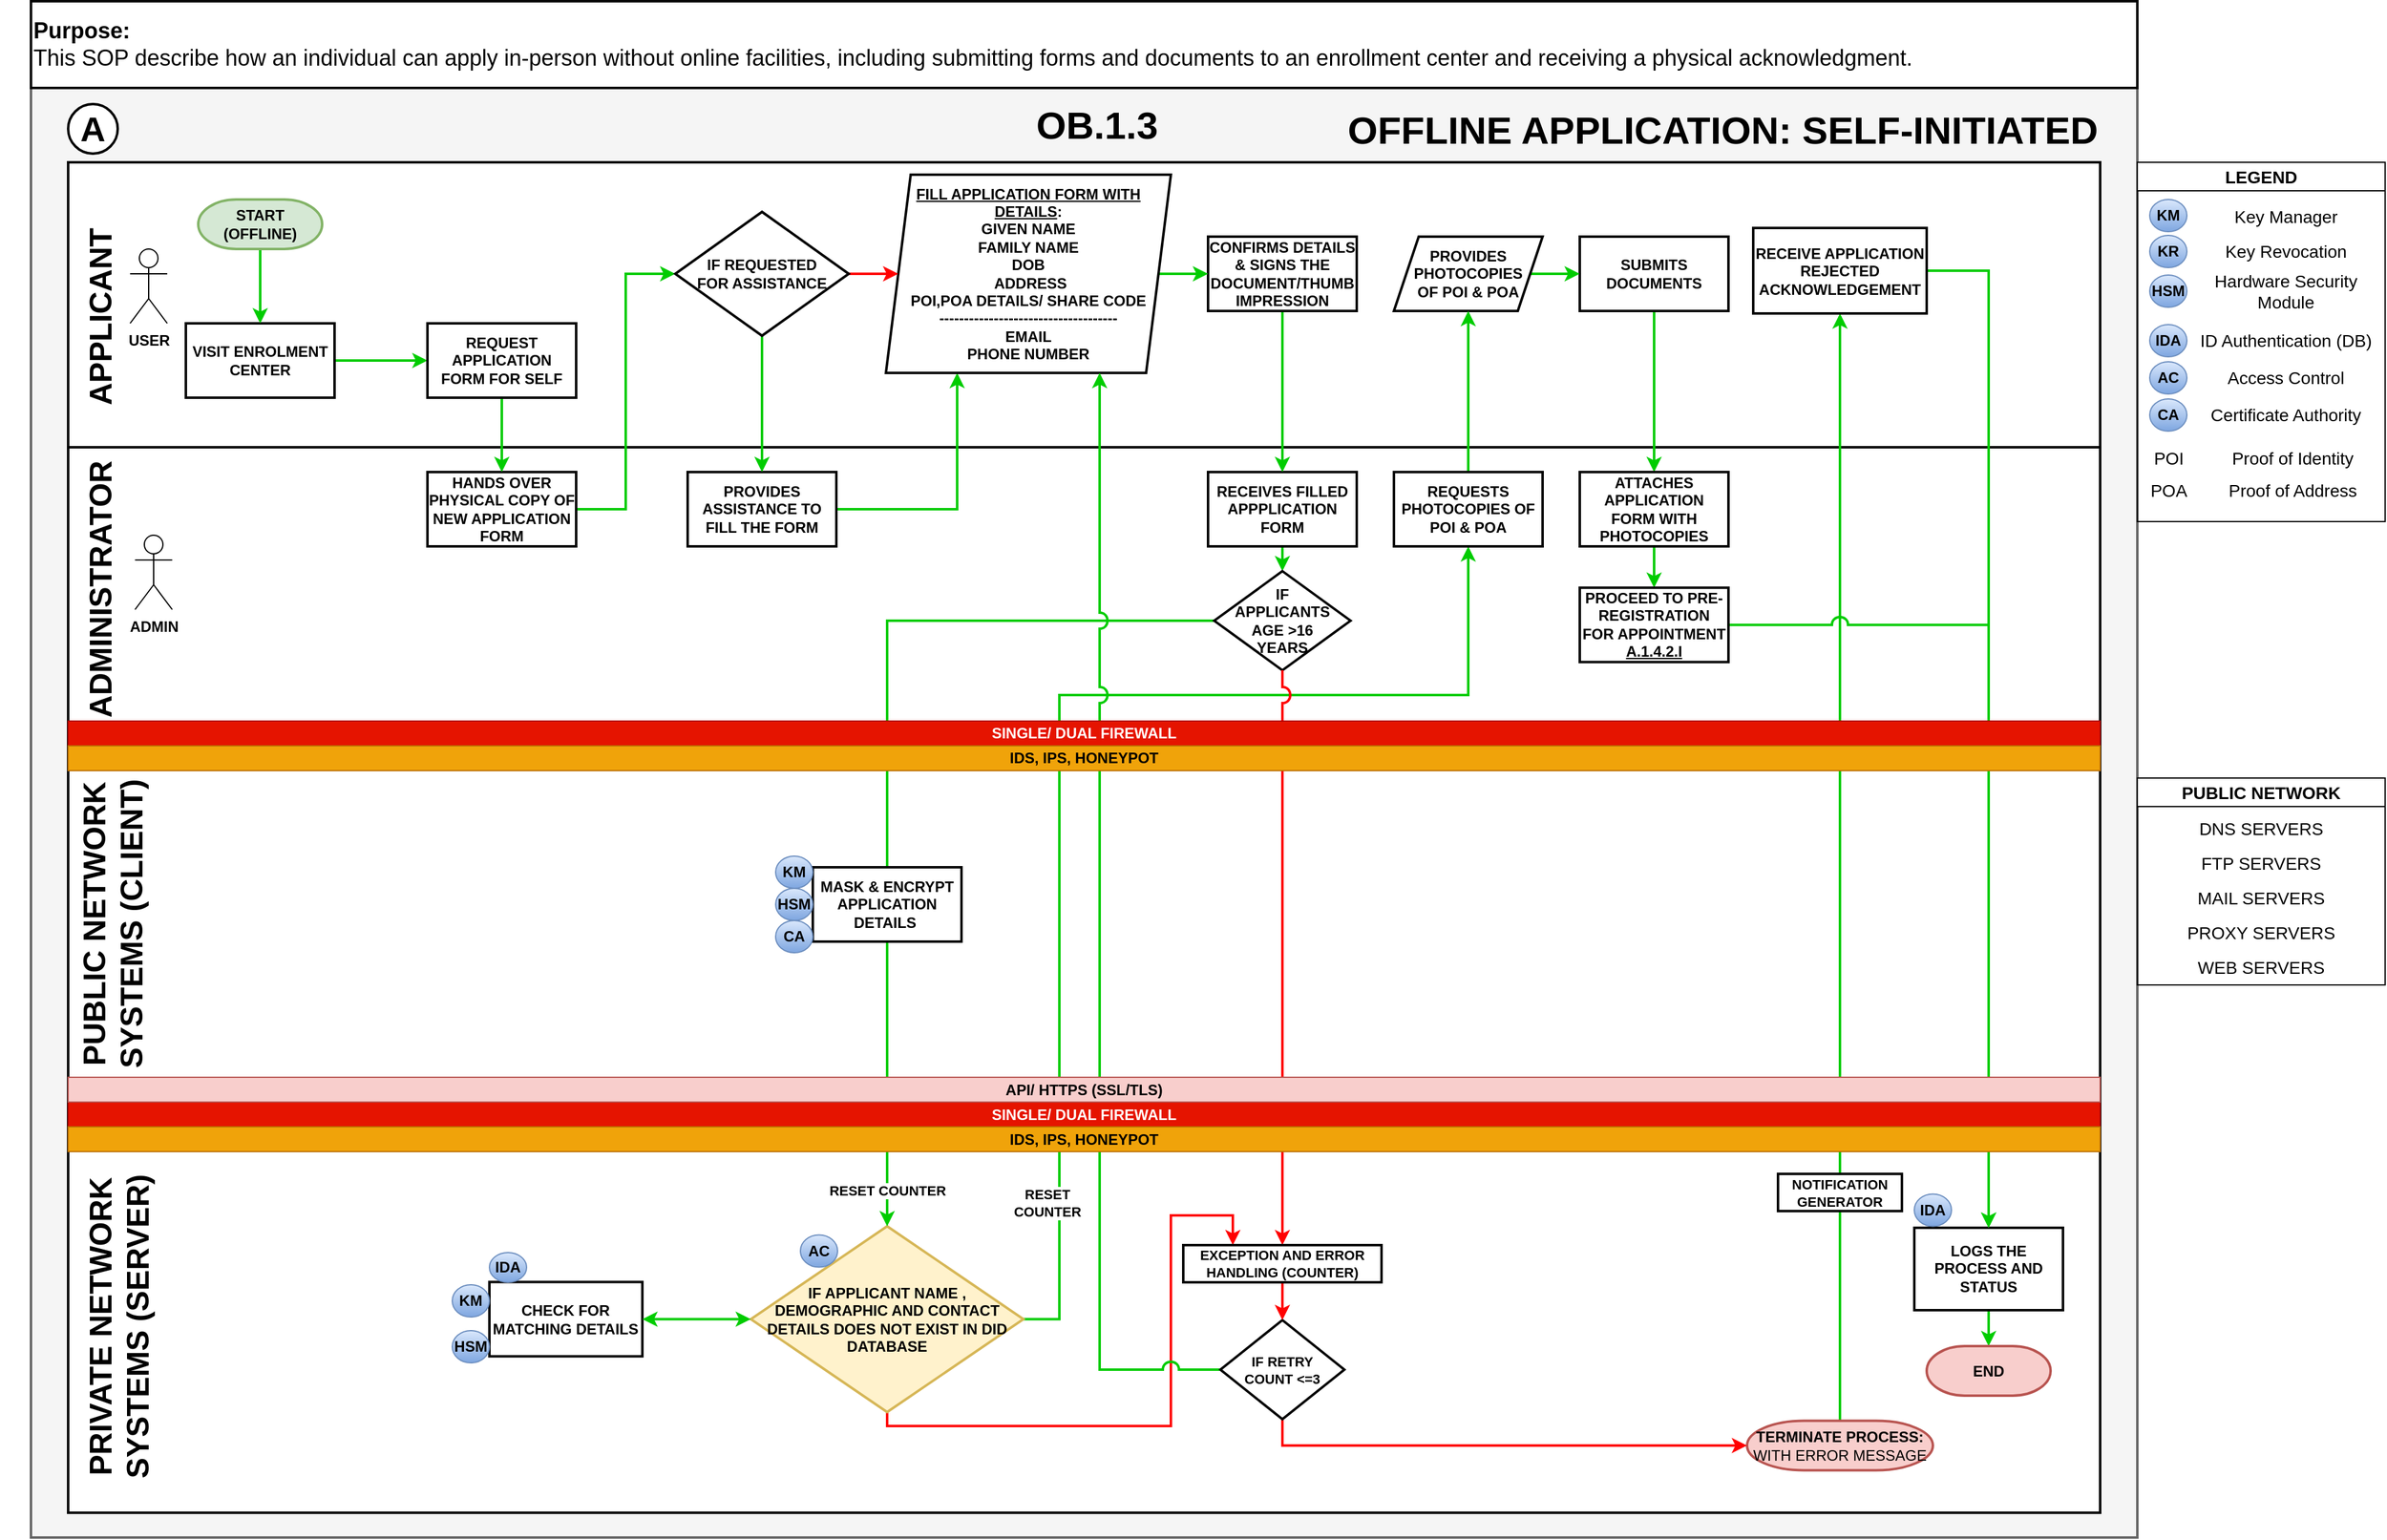 <mxfile version="23.1.5" type="device">
  <diagram id="XK40uSU3eV-T1nvyqa-Y" name="Page-1">
    <mxGraphModel dx="4527" dy="1535" grid="1" gridSize="10" guides="1" tooltips="1" connect="1" arrows="1" fold="1" page="1" pageScale="1" pageWidth="1920" pageHeight="1200" math="0" shadow="0">
      <root>
        <mxCell id="0" />
        <mxCell id="1" parent="0" />
        <mxCell id="oIjxb-Ptov-16EAjQppU-37" value="" style="rounded=0;whiteSpace=wrap;html=1;fontSize=25;fillColor=#f5f5f5;fontColor=#333333;strokeColor=#666666;direction=east;strokeWidth=2;fontStyle=1" parent="1" vertex="1">
          <mxGeometry x="-100" y="170" width="1700" height="1170" as="geometry" />
        </mxCell>
        <mxCell id="0woi2H0YrU-KKZtezIb1-143" value="" style="rounded=0;whiteSpace=wrap;html=1;fontSize=24;strokeWidth=2;fontStyle=1" parent="1" vertex="1">
          <mxGeometry x="-70" y="980" width="1640" height="340" as="geometry" />
        </mxCell>
        <mxCell id="oIjxb-Ptov-16EAjQppU-36" value="" style="rounded=0;whiteSpace=wrap;html=1;fontSize=24;strokeWidth=2;fontStyle=1" parent="1" vertex="1">
          <mxGeometry x="-70" y="690" width="1640" height="310" as="geometry" />
        </mxCell>
        <mxCell id="oIjxb-Ptov-16EAjQppU-35" value="" style="rounded=0;whiteSpace=wrap;html=1;fontSize=24;strokeWidth=2;fontStyle=1" parent="1" vertex="1">
          <mxGeometry x="-70" y="230" width="1640" height="230" as="geometry" />
        </mxCell>
        <mxCell id="oIjxb-Ptov-16EAjQppU-34" value="" style="rounded=0;whiteSpace=wrap;html=1;fontSize=24;strokeWidth=2;fontStyle=1" parent="1" vertex="1">
          <mxGeometry x="-70" y="460" width="1640" height="230" as="geometry" />
        </mxCell>
        <mxCell id="oIjxb-Ptov-16EAjQppU-1" value="OB.1.3" style="text;html=1;align=center;verticalAlign=middle;resizable=0;points=[];autosize=1;strokeColor=none;fillColor=none;fontSize=31;strokeWidth=2;fontStyle=1" parent="1" vertex="1">
          <mxGeometry x="700" y="175" width="120" height="50" as="geometry" />
        </mxCell>
        <mxCell id="oIjxb-Ptov-16EAjQppU-16" style="edgeStyle=orthogonalEdgeStyle;rounded=0;orthogonalLoop=1;jettySize=auto;html=1;exitX=1;exitY=0.5;exitDx=0;exitDy=0;entryX=0;entryY=0.5;entryDx=0;entryDy=0;strokeColor=#00CC00;strokeWidth=2;fontStyle=1" parent="1" source="oIjxb-Ptov-16EAjQppU-2" target="oIjxb-Ptov-16EAjQppU-11" edge="1">
          <mxGeometry relative="1" as="geometry" />
        </mxCell>
        <mxCell id="oIjxb-Ptov-16EAjQppU-2" value="VISIT ENROLMENT CENTER" style="rounded=0;whiteSpace=wrap;html=1;strokeWidth=2;fontStyle=1" parent="1" vertex="1">
          <mxGeometry x="25" y="360" width="120" height="60" as="geometry" />
        </mxCell>
        <mxCell id="a8IkbJkGLC6ZHWNJgiZb-4" style="edgeStyle=orthogonalEdgeStyle;rounded=0;orthogonalLoop=1;jettySize=auto;html=1;exitX=0.5;exitY=1;exitDx=0;exitDy=0;entryX=0.5;entryY=0;entryDx=0;entryDy=0;strokeColor=#00CC00;strokeWidth=2;fontStyle=1;" parent="1" source="oIjxb-Ptov-16EAjQppU-3" target="sEe5VLXk1NfDswZnpqj5-1" edge="1">
          <mxGeometry relative="1" as="geometry">
            <mxPoint x="910" y="740" as="targetPoint" />
          </mxGeometry>
        </mxCell>
        <mxCell id="oIjxb-Ptov-16EAjQppU-3" value="RECEIVES FILLED APPPLICATION FORM" style="rounded=0;whiteSpace=wrap;html=1;strokeWidth=2;fontStyle=1" parent="1" vertex="1">
          <mxGeometry x="850" y="480" width="120" height="60" as="geometry" />
        </mxCell>
        <mxCell id="oIjxb-Ptov-16EAjQppU-21" style="edgeStyle=orthogonalEdgeStyle;rounded=0;orthogonalLoop=1;jettySize=auto;html=1;exitX=1;exitY=0.5;exitDx=0;exitDy=0;entryX=0.25;entryY=1;entryDx=0;entryDy=0;strokeColor=#00CC00;strokeWidth=2;fontStyle=1" parent="1" source="oIjxb-Ptov-16EAjQppU-4" target="oIjxb-Ptov-16EAjQppU-9" edge="1">
          <mxGeometry relative="1" as="geometry">
            <Array as="points">
              <mxPoint x="648" y="510" />
            </Array>
          </mxGeometry>
        </mxCell>
        <mxCell id="oIjxb-Ptov-16EAjQppU-4" value="PROVIDES ASSISTANCE TO FILL THE FORM" style="rounded=0;whiteSpace=wrap;html=1;strokeWidth=2;fontStyle=1" parent="1" vertex="1">
          <mxGeometry x="430" y="480" width="120" height="60" as="geometry" />
        </mxCell>
        <mxCell id="oIjxb-Ptov-16EAjQppU-18" style="edgeStyle=orthogonalEdgeStyle;rounded=0;orthogonalLoop=1;jettySize=auto;html=1;exitX=1;exitY=0.5;exitDx=0;exitDy=0;entryX=0;entryY=0.5;entryDx=0;entryDy=0;strokeColor=#00CC00;strokeWidth=2;fontStyle=1" parent="1" source="oIjxb-Ptov-16EAjQppU-5" target="oIjxb-Ptov-16EAjQppU-10" edge="1">
          <mxGeometry relative="1" as="geometry" />
        </mxCell>
        <mxCell id="oIjxb-Ptov-16EAjQppU-5" value="HANDS OVER PHYSICAL COPY OF NEW APPLICATION FORM" style="rounded=0;whiteSpace=wrap;html=1;strokeWidth=2;fontStyle=1" parent="1" vertex="1">
          <mxGeometry x="220" y="480" width="120" height="60" as="geometry" />
        </mxCell>
        <mxCell id="oIjxb-Ptov-16EAjQppU-26" style="edgeStyle=orthogonalEdgeStyle;rounded=0;orthogonalLoop=1;jettySize=auto;html=1;exitX=0.5;exitY=1;exitDx=0;exitDy=0;entryX=0.5;entryY=0;entryDx=0;entryDy=0;strokeColor=#00CC00;strokeWidth=2;fontStyle=1" parent="1" source="oIjxb-Ptov-16EAjQppU-6" target="oIjxb-Ptov-16EAjQppU-14" edge="1">
          <mxGeometry relative="1" as="geometry" />
        </mxCell>
        <mxCell id="oIjxb-Ptov-16EAjQppU-6" value="SUBMITS DOCUMENTS" style="rounded=0;whiteSpace=wrap;html=1;strokeWidth=2;fontStyle=1" parent="1" vertex="1">
          <mxGeometry x="1150" y="290" width="120" height="60" as="geometry" />
        </mxCell>
        <mxCell id="oIjxb-Ptov-16EAjQppU-25" style="edgeStyle=orthogonalEdgeStyle;rounded=0;orthogonalLoop=1;jettySize=auto;html=1;exitX=1;exitY=0.5;exitDx=0;exitDy=0;strokeColor=#00CC00;strokeWidth=2;fontStyle=1" parent="1" source="oIjxb-Ptov-16EAjQppU-7" target="oIjxb-Ptov-16EAjQppU-6" edge="1">
          <mxGeometry relative="1" as="geometry" />
        </mxCell>
        <mxCell id="oIjxb-Ptov-16EAjQppU-7" value="PROVIDES PHOTOCOPIES &lt;br&gt;OF POI &amp;amp; POA" style="rounded=0;whiteSpace=wrap;html=1;strokeWidth=2;fontStyle=1;shape=parallelogram;perimeter=parallelogramPerimeter;fixedSize=1;" parent="1" vertex="1">
          <mxGeometry x="1000" y="290" width="120" height="60" as="geometry" />
        </mxCell>
        <mxCell id="a8IkbJkGLC6ZHWNJgiZb-3" style="edgeStyle=orthogonalEdgeStyle;rounded=0;orthogonalLoop=1;jettySize=auto;html=1;exitX=0.5;exitY=1;exitDx=0;exitDy=0;entryX=0.5;entryY=0;entryDx=0;entryDy=0;strokeColor=#00CC00;strokeWidth=2;fontStyle=1;" parent="1" source="oIjxb-Ptov-16EAjQppU-8" target="oIjxb-Ptov-16EAjQppU-3" edge="1">
          <mxGeometry relative="1" as="geometry" />
        </mxCell>
        <mxCell id="oIjxb-Ptov-16EAjQppU-8" value="CONFIRMS DETAILS &amp;amp; SIGNS THE DOCUMENT/THUMB IMPRESSION" style="rounded=0;whiteSpace=wrap;html=1;strokeWidth=2;fontStyle=1" parent="1" vertex="1">
          <mxGeometry x="850" y="290" width="120" height="60" as="geometry" />
        </mxCell>
        <mxCell id="oIjxb-Ptov-16EAjQppU-22" style="edgeStyle=orthogonalEdgeStyle;rounded=0;orthogonalLoop=1;jettySize=auto;html=1;exitX=1;exitY=0.5;exitDx=0;exitDy=0;strokeColor=#00CC00;strokeWidth=2;fontStyle=1" parent="1" source="oIjxb-Ptov-16EAjQppU-9" target="oIjxb-Ptov-16EAjQppU-8" edge="1">
          <mxGeometry relative="1" as="geometry" />
        </mxCell>
        <mxCell id="oIjxb-Ptov-16EAjQppU-9" value="&lt;u&gt;FILL APPLICATION FORM WITH DETAILS&lt;/u&gt;:&lt;br&gt;GIVEN NAME&lt;br&gt;FAMILY NAME&lt;br&gt;DOB&lt;br&gt;&amp;nbsp;ADDRESS&lt;br&gt;POI,POA DETAILS/ SHARE CODE&lt;br&gt;------------------------------------&lt;br&gt;EMAIL &lt;br&gt;PHONE NUMBER" style="rounded=0;whiteSpace=wrap;html=1;strokeWidth=2;fontStyle=1;shape=parallelogram;perimeter=parallelogramPerimeter;fixedSize=1;" parent="1" vertex="1">
          <mxGeometry x="590" y="240" width="230" height="160" as="geometry" />
        </mxCell>
        <mxCell id="oIjxb-Ptov-16EAjQppU-19" style="edgeStyle=orthogonalEdgeStyle;rounded=0;orthogonalLoop=1;jettySize=auto;html=1;exitX=1;exitY=0.5;exitDx=0;exitDy=0;entryX=0;entryY=0.5;entryDx=0;entryDy=0;strokeColor=#FF0000;strokeWidth=2;fontStyle=1" parent="1" source="oIjxb-Ptov-16EAjQppU-10" target="oIjxb-Ptov-16EAjQppU-9" edge="1">
          <mxGeometry relative="1" as="geometry" />
        </mxCell>
        <mxCell id="oIjxb-Ptov-16EAjQppU-20" style="edgeStyle=orthogonalEdgeStyle;rounded=0;orthogonalLoop=1;jettySize=auto;html=1;exitX=0.5;exitY=1;exitDx=0;exitDy=0;strokeColor=#00CC00;strokeWidth=2;fontStyle=1" parent="1" source="oIjxb-Ptov-16EAjQppU-10" target="oIjxb-Ptov-16EAjQppU-4" edge="1">
          <mxGeometry relative="1" as="geometry" />
        </mxCell>
        <mxCell id="oIjxb-Ptov-16EAjQppU-10" value="IF REQUESTED&lt;br&gt;FOR ASSISTANCE" style="rounded=0;whiteSpace=wrap;html=1;strokeWidth=2;fontStyle=1;shape=rhombus;perimeter=rhombusPerimeter;" parent="1" vertex="1">
          <mxGeometry x="420" y="270" width="140" height="100" as="geometry" />
        </mxCell>
        <mxCell id="oIjxb-Ptov-16EAjQppU-17" style="edgeStyle=orthogonalEdgeStyle;rounded=0;orthogonalLoop=1;jettySize=auto;html=1;exitX=0.5;exitY=1;exitDx=0;exitDy=0;entryX=0.5;entryY=0;entryDx=0;entryDy=0;strokeColor=#00CC00;strokeWidth=2;fontStyle=1" parent="1" source="oIjxb-Ptov-16EAjQppU-11" target="oIjxb-Ptov-16EAjQppU-5" edge="1">
          <mxGeometry relative="1" as="geometry" />
        </mxCell>
        <mxCell id="oIjxb-Ptov-16EAjQppU-11" value="REQUEST APPLICATION FORM FOR SELF" style="rounded=0;whiteSpace=wrap;html=1;strokeWidth=2;fontStyle=1" parent="1" vertex="1">
          <mxGeometry x="220" y="360" width="120" height="60" as="geometry" />
        </mxCell>
        <mxCell id="oIjxb-Ptov-16EAjQppU-29" value="RESET&lt;br&gt;COUNTER" style="edgeStyle=orthogonalEdgeStyle;rounded=0;orthogonalLoop=1;jettySize=auto;html=1;exitX=1;exitY=0.5;exitDx=0;exitDy=0;strokeColor=#00CC00;strokeWidth=2;fontStyle=1" parent="1" source="oIjxb-Ptov-16EAjQppU-12" target="oIjxb-Ptov-16EAjQppU-15" edge="1">
          <mxGeometry x="-0.75" y="10" relative="1" as="geometry">
            <Array as="points">
              <mxPoint x="730" y="1164" />
              <mxPoint x="730" y="660" />
              <mxPoint x="1060" y="660" />
            </Array>
            <mxPoint as="offset" />
          </mxGeometry>
        </mxCell>
        <mxCell id="a8IkbJkGLC6ZHWNJgiZb-7" style="edgeStyle=orthogonalEdgeStyle;rounded=0;orthogonalLoop=1;jettySize=auto;html=1;exitX=0.5;exitY=1;exitDx=0;exitDy=0;entryX=0.25;entryY=0;entryDx=0;entryDy=0;strokeColor=#FF0000;strokeWidth=2;fontStyle=1;" parent="1" source="oIjxb-Ptov-16EAjQppU-12" target="0woi2H0YrU-KKZtezIb1-203" edge="1">
          <mxGeometry relative="1" as="geometry">
            <Array as="points">
              <mxPoint x="591" y="1250" />
              <mxPoint x="820" y="1250" />
              <mxPoint x="820" y="1080" />
              <mxPoint x="870" y="1080" />
            </Array>
          </mxGeometry>
        </mxCell>
        <mxCell id="oIjxb-Ptov-16EAjQppU-12" value="IF APPLICANT NAME , DEMOGRAPHIC AND CONTACT DETAILS DOES NOT EXIST IN DID DATABASE" style="rounded=0;whiteSpace=wrap;html=1;strokeWidth=2;fontStyle=1;shape=rhombus;perimeter=rhombusPerimeter;fillColor=#fff2cc;strokeColor=#d6b656;" parent="1" vertex="1">
          <mxGeometry x="481" y="1088.75" width="220" height="150" as="geometry" />
        </mxCell>
        <mxCell id="0woi2H0YrU-KKZtezIb1-199" style="edgeStyle=orthogonalEdgeStyle;rounded=0;orthogonalLoop=1;jettySize=auto;html=1;exitX=0.5;exitY=1;exitDx=0;exitDy=0;strokeColor=#00CC00;strokeWidth=2;fontStyle=1;" parent="1" source="oIjxb-Ptov-16EAjQppU-14" target="0woi2H0YrU-KKZtezIb1-198" edge="1">
          <mxGeometry relative="1" as="geometry" />
        </mxCell>
        <mxCell id="oIjxb-Ptov-16EAjQppU-14" value="ATTACHES APPLICATION FORM WITH PHOTOCOPIES" style="rounded=0;whiteSpace=wrap;html=1;strokeWidth=2;fontStyle=1" parent="1" vertex="1">
          <mxGeometry x="1150" y="480" width="120" height="60" as="geometry" />
        </mxCell>
        <mxCell id="oIjxb-Ptov-16EAjQppU-24" style="edgeStyle=orthogonalEdgeStyle;rounded=0;orthogonalLoop=1;jettySize=auto;html=1;exitX=0.5;exitY=0;exitDx=0;exitDy=0;entryX=0.5;entryY=1;entryDx=0;entryDy=0;strokeColor=#00CC00;strokeWidth=2;fontStyle=1" parent="1" source="oIjxb-Ptov-16EAjQppU-15" target="oIjxb-Ptov-16EAjQppU-7" edge="1">
          <mxGeometry relative="1" as="geometry" />
        </mxCell>
        <mxCell id="oIjxb-Ptov-16EAjQppU-15" value="REQUESTS PHOTOCOPIES OF POI &amp;amp; POA" style="rounded=0;whiteSpace=wrap;html=1;strokeWidth=2;fontStyle=1" parent="1" vertex="1">
          <mxGeometry x="1000" y="480" width="120" height="60" as="geometry" />
        </mxCell>
        <mxCell id="oIjxb-Ptov-16EAjQppU-30" value="&lt;br&gt;&lt;table style=&quot;border-collapse:&lt;br/&gt; collapse;width:310pt&quot; width=&quot;413&quot; cellspacing=&quot;0&quot; cellpadding=&quot;0&quot; border=&quot;0&quot;&gt;&lt;tbody&gt;&lt;tr style=&quot;height:14.4pt&quot; height=&quot;19&quot;&gt;  &lt;td style=&quot;height:14.4pt;width:310pt&quot; width=&quot;413&quot; class=&quot;xl65&quot; height=&quot;19&quot;&gt;OFFLINE APPLICATION: SELF-INITIATED&lt;/td&gt;&lt;/tr&gt;&lt;/tbody&gt;&lt;/table&gt;" style="text;html=1;align=center;verticalAlign=middle;resizable=0;points=[];autosize=1;strokeColor=none;fillColor=none;fontSize=31;strokeWidth=2;fontStyle=1" parent="1" vertex="1">
          <mxGeometry x="950" y="140" width="630" height="90" as="geometry" />
        </mxCell>
        <mxCell id="oIjxb-Ptov-16EAjQppU-31" value="APPLICANT" style="text;html=1;align=center;verticalAlign=middle;resizable=0;points=[];autosize=1;strokeColor=none;fillColor=none;fontSize=25;fontStyle=1;strokeWidth=2;horizontal=0;" parent="1" vertex="1">
          <mxGeometry x="-125" y="335" width="160" height="40" as="geometry" />
        </mxCell>
        <mxCell id="oIjxb-Ptov-16EAjQppU-32" value="ADMINISTRATOR" style="text;html=1;align=center;verticalAlign=middle;resizable=0;points=[];autosize=1;strokeColor=none;fillColor=none;fontSize=25;fontStyle=1;strokeWidth=2;horizontal=0;" parent="1" vertex="1">
          <mxGeometry x="-70" y="465" width="50" height="220" as="geometry" />
        </mxCell>
        <mxCell id="oIjxb-Ptov-16EAjQppU-38" value="A" style="ellipse;whiteSpace=wrap;html=1;aspect=fixed;fontSize=28;fontColor=default;strokeWidth=2;fontStyle=1" parent="1" vertex="1">
          <mxGeometry x="-70" y="183" width="40" height="40" as="geometry" />
        </mxCell>
        <mxCell id="a8IkbJkGLC6ZHWNJgiZb-2" style="edgeStyle=orthogonalEdgeStyle;rounded=0;orthogonalLoop=1;jettySize=auto;html=1;exitX=0.5;exitY=1;exitDx=0;exitDy=0;exitPerimeter=0;entryX=0.5;entryY=0;entryDx=0;entryDy=0;strokeColor=#00CC00;strokeWidth=2;fontStyle=1;" parent="1" source="a8IkbJkGLC6ZHWNJgiZb-1" target="oIjxb-Ptov-16EAjQppU-2" edge="1">
          <mxGeometry relative="1" as="geometry" />
        </mxCell>
        <mxCell id="a8IkbJkGLC6ZHWNJgiZb-1" value="&lt;b&gt;START&lt;br&gt;(OFFLINE)&lt;br&gt;&lt;/b&gt;" style="strokeWidth=2;html=1;shape=mxgraph.flowchart.terminator;whiteSpace=wrap;fillColor=#d5e8d4;strokeColor=#82b366;" parent="1" vertex="1">
          <mxGeometry x="35" y="260" width="100" height="40" as="geometry" />
        </mxCell>
        <mxCell id="0woi2H0YrU-KKZtezIb1-197" style="edgeStyle=orthogonalEdgeStyle;rounded=0;orthogonalLoop=1;jettySize=auto;html=1;exitX=0.5;exitY=0;exitDx=0;exitDy=0;exitPerimeter=0;entryX=0.5;entryY=1;entryDx=0;entryDy=0;strokeColor=#00CC00;strokeWidth=2;fontStyle=1;" parent="1" source="a8IkbJkGLC6ZHWNJgiZb-5" target="0woi2H0YrU-KKZtezIb1-196" edge="1">
          <mxGeometry relative="1" as="geometry" />
        </mxCell>
        <mxCell id="a8IkbJkGLC6ZHWNJgiZb-5" value="&lt;b style=&quot;border-color: var(--border-color);&quot;&gt;TERMINATE PROCESS:&lt;br style=&quot;border-color: var(--border-color);&quot;&gt;&lt;/b&gt;WITH ERROR MESSAGE" style="strokeWidth=2;html=1;shape=mxgraph.flowchart.terminator;whiteSpace=wrap;fillColor=#f8cecc;strokeColor=#b85450;" parent="1" vertex="1">
          <mxGeometry x="1285" y="1245.75" width="150" height="40" as="geometry" />
        </mxCell>
        <mxCell id="sEe5VLXk1NfDswZnpqj5-2" value="RESET COUNTER" style="edgeStyle=orthogonalEdgeStyle;rounded=0;orthogonalLoop=1;jettySize=auto;html=1;strokeColor=#00CC00;strokeWidth=2;fontStyle=1;" parent="1" source="sEe5VLXk1NfDswZnpqj5-1" target="oIjxb-Ptov-16EAjQppU-12" edge="1">
          <mxGeometry x="0.924" relative="1" as="geometry">
            <mxPoint as="offset" />
          </mxGeometry>
        </mxCell>
        <mxCell id="sEe5VLXk1NfDswZnpqj5-1" value="IF &lt;br&gt;APPLICANTS &lt;br&gt;AGE &amp;gt;16 &lt;br&gt;YEARS" style="rhombus;whiteSpace=wrap;html=1;rounded=0;strokeWidth=2;fontStyle=1;" parent="1" vertex="1">
          <mxGeometry x="855" y="560" width="110" height="80" as="geometry" />
        </mxCell>
        <mxCell id="0woi2H0YrU-KKZtezIb1-56" value="PUBLIC NETWORK&lt;br style=&quot;border-color: var(--border-color);&quot;&gt;SYSTEMS (CLIENT)" style="text;html=1;align=center;verticalAlign=middle;resizable=0;points=[];autosize=1;strokeColor=none;fillColor=none;fontStyle=1;fontSize=25;strokeWidth=2;horizontal=0;" parent="1" vertex="1">
          <mxGeometry x="-70" y="750" width="70" height="190" as="geometry" />
        </mxCell>
        <mxCell id="0woi2H0YrU-KKZtezIb1-57" value="PRIVATE NETWORK&lt;br&gt;SYSTEMS (SERVER)" style="text;html=1;align=center;verticalAlign=middle;resizable=0;points=[];autosize=1;strokeColor=none;fillColor=none;fontStyle=1;fontSize=25;strokeWidth=2;horizontal=0;" parent="1" vertex="1">
          <mxGeometry x="-70" y="1040" width="80" height="260" as="geometry" />
        </mxCell>
        <mxCell id="0woi2H0YrU-KKZtezIb1-58" value="&lt;font style=&quot;font-size: 14px;&quot;&gt;PUBLIC NETWORK&lt;/font&gt;" style="swimlane;whiteSpace=wrap;html=1;" parent="1" vertex="1">
          <mxGeometry x="1600" y="727" width="200" height="167" as="geometry" />
        </mxCell>
        <mxCell id="0woi2H0YrU-KKZtezIb1-59" value="DNS SERVERS" style="text;html=1;strokeColor=none;fillColor=none;align=center;verticalAlign=middle;whiteSpace=wrap;rounded=0;fontSize=14;" parent="0woi2H0YrU-KKZtezIb1-58" vertex="1">
          <mxGeometry y="27" width="200" height="28" as="geometry" />
        </mxCell>
        <mxCell id="0woi2H0YrU-KKZtezIb1-60" value="FTP SERVERS" style="text;html=1;strokeColor=none;fillColor=none;align=center;verticalAlign=middle;whiteSpace=wrap;rounded=0;fontSize=14;" parent="0woi2H0YrU-KKZtezIb1-58" vertex="1">
          <mxGeometry y="55" width="200" height="28" as="geometry" />
        </mxCell>
        <mxCell id="0woi2H0YrU-KKZtezIb1-61" value="MAIL SERVERS" style="text;html=1;strokeColor=none;fillColor=none;align=center;verticalAlign=middle;whiteSpace=wrap;rounded=0;fontSize=14;" parent="0woi2H0YrU-KKZtezIb1-58" vertex="1">
          <mxGeometry y="83" width="200" height="28" as="geometry" />
        </mxCell>
        <mxCell id="0woi2H0YrU-KKZtezIb1-62" value="PROXY SERVERS" style="text;html=1;strokeColor=none;fillColor=none;align=center;verticalAlign=middle;whiteSpace=wrap;rounded=0;fontSize=14;" parent="0woi2H0YrU-KKZtezIb1-58" vertex="1">
          <mxGeometry y="111" width="200" height="28" as="geometry" />
        </mxCell>
        <mxCell id="0woi2H0YrU-KKZtezIb1-63" value="WEB SERVERS" style="text;html=1;strokeColor=none;fillColor=none;align=center;verticalAlign=middle;whiteSpace=wrap;rounded=0;fontSize=14;" parent="0woi2H0YrU-KKZtezIb1-58" vertex="1">
          <mxGeometry y="139" width="200" height="28" as="geometry" />
        </mxCell>
        <mxCell id="0woi2H0YrU-KKZtezIb1-64" value="&lt;font style=&quot;font-size: 14px;&quot;&gt;LEGEND&lt;/font&gt;" style="swimlane;whiteSpace=wrap;html=1;" parent="1" vertex="1">
          <mxGeometry x="1600" y="230" width="200" height="290" as="geometry" />
        </mxCell>
        <mxCell id="0woi2H0YrU-KKZtezIb1-65" value="KM" style="ellipse;whiteSpace=wrap;html=1;fillColor=#dae8fc;strokeColor=#6c8ebf;gradientColor=#7ea6e0;fontStyle=1" parent="0woi2H0YrU-KKZtezIb1-64" vertex="1">
          <mxGeometry x="10" y="30" width="30" height="26" as="geometry" />
        </mxCell>
        <mxCell id="0woi2H0YrU-KKZtezIb1-66" value="IDA" style="ellipse;whiteSpace=wrap;html=1;fillColor=#dae8fc;strokeColor=#6c8ebf;gradientColor=#7ea6e0;fontStyle=1" parent="0woi2H0YrU-KKZtezIb1-64" vertex="1">
          <mxGeometry x="10" y="131" width="30" height="26" as="geometry" />
        </mxCell>
        <mxCell id="0woi2H0YrU-KKZtezIb1-67" value="HSM" style="ellipse;whiteSpace=wrap;html=1;fillColor=#dae8fc;strokeColor=#6c8ebf;gradientColor=#7ea6e0;fontStyle=1" parent="0woi2H0YrU-KKZtezIb1-64" vertex="1">
          <mxGeometry x="10" y="91" width="30" height="26" as="geometry" />
        </mxCell>
        <mxCell id="0woi2H0YrU-KKZtezIb1-68" value="KR" style="ellipse;whiteSpace=wrap;html=1;fillColor=#dae8fc;strokeColor=#6c8ebf;gradientColor=#7ea6e0;fontStyle=1" parent="0woi2H0YrU-KKZtezIb1-64" vertex="1">
          <mxGeometry x="10" y="59" width="30" height="26" as="geometry" />
        </mxCell>
        <mxCell id="0woi2H0YrU-KKZtezIb1-69" value="Key Manager" style="text;html=1;strokeColor=none;fillColor=none;align=center;verticalAlign=middle;whiteSpace=wrap;rounded=0;fontSize=14;" parent="0woi2H0YrU-KKZtezIb1-64" vertex="1">
          <mxGeometry x="40" y="30" width="160" height="28" as="geometry" />
        </mxCell>
        <mxCell id="0woi2H0YrU-KKZtezIb1-70" value="Key Revocation" style="text;html=1;strokeColor=none;fillColor=none;align=center;verticalAlign=middle;whiteSpace=wrap;rounded=0;fontSize=14;" parent="0woi2H0YrU-KKZtezIb1-64" vertex="1">
          <mxGeometry x="40" y="58" width="160" height="28" as="geometry" />
        </mxCell>
        <mxCell id="0woi2H0YrU-KKZtezIb1-71" value="Hardware Security Module" style="text;html=1;strokeColor=none;fillColor=none;align=center;verticalAlign=middle;whiteSpace=wrap;rounded=0;fontSize=14;" parent="0woi2H0YrU-KKZtezIb1-64" vertex="1">
          <mxGeometry x="40" y="90" width="160" height="28" as="geometry" />
        </mxCell>
        <mxCell id="0woi2H0YrU-KKZtezIb1-72" value="ID Authentication (DB)" style="text;html=1;strokeColor=none;fillColor=none;align=center;verticalAlign=middle;whiteSpace=wrap;rounded=0;fontSize=14;" parent="0woi2H0YrU-KKZtezIb1-64" vertex="1">
          <mxGeometry x="40" y="130" width="160" height="28" as="geometry" />
        </mxCell>
        <mxCell id="0woi2H0YrU-KKZtezIb1-73" value="AC" style="ellipse;whiteSpace=wrap;html=1;fillColor=#dae8fc;strokeColor=#6c8ebf;gradientColor=#7ea6e0;fontStyle=1" parent="0woi2H0YrU-KKZtezIb1-64" vertex="1">
          <mxGeometry x="10" y="161" width="30" height="26" as="geometry" />
        </mxCell>
        <mxCell id="0woi2H0YrU-KKZtezIb1-74" value="Access Control" style="text;html=1;strokeColor=none;fillColor=none;align=center;verticalAlign=middle;whiteSpace=wrap;rounded=0;fontSize=14;" parent="0woi2H0YrU-KKZtezIb1-64" vertex="1">
          <mxGeometry x="40" y="160" width="160" height="28" as="geometry" />
        </mxCell>
        <mxCell id="0woi2H0YrU-KKZtezIb1-75" value="Certificate Authority" style="text;html=1;strokeColor=none;fillColor=none;align=center;verticalAlign=middle;whiteSpace=wrap;rounded=0;fontSize=14;" parent="0woi2H0YrU-KKZtezIb1-64" vertex="1">
          <mxGeometry x="40" y="190" width="160" height="28" as="geometry" />
        </mxCell>
        <mxCell id="0woi2H0YrU-KKZtezIb1-76" value="CA" style="ellipse;whiteSpace=wrap;html=1;fillColor=#dae8fc;strokeColor=#6c8ebf;gradientColor=#7ea6e0;fontStyle=1" parent="0woi2H0YrU-KKZtezIb1-64" vertex="1">
          <mxGeometry x="10" y="191" width="30" height="26" as="geometry" />
        </mxCell>
        <mxCell id="0woi2H0YrU-KKZtezIb1-77" value="POI" style="text;html=1;align=center;verticalAlign=middle;resizable=0;points=[];autosize=1;strokeColor=none;fillColor=none;fontSize=14;rounded=0;" parent="0woi2H0YrU-KKZtezIb1-64" vertex="1">
          <mxGeometry y="224" width="50" height="30" as="geometry" />
        </mxCell>
        <mxCell id="0woi2H0YrU-KKZtezIb1-78" value="Proof of Identity" style="text;html=1;align=center;verticalAlign=middle;resizable=0;points=[];autosize=1;strokeColor=none;fillColor=none;fontSize=14;rounded=0;" parent="0woi2H0YrU-KKZtezIb1-64" vertex="1">
          <mxGeometry x="65" y="224" width="120" height="30" as="geometry" />
        </mxCell>
        <mxCell id="0woi2H0YrU-KKZtezIb1-164" value="POA" style="text;html=1;align=center;verticalAlign=middle;resizable=0;points=[];autosize=1;strokeColor=none;fillColor=none;fontSize=14;rounded=0;" parent="0woi2H0YrU-KKZtezIb1-64" vertex="1">
          <mxGeometry y="250" width="50" height="30" as="geometry" />
        </mxCell>
        <mxCell id="0woi2H0YrU-KKZtezIb1-165" value="Proof of Address" style="text;html=1;align=center;verticalAlign=middle;resizable=0;points=[];autosize=1;strokeColor=none;fillColor=none;fontSize=14;rounded=0;" parent="0woi2H0YrU-KKZtezIb1-64" vertex="1">
          <mxGeometry x="60" y="250" width="130" height="30" as="geometry" />
        </mxCell>
        <mxCell id="0woi2H0YrU-KKZtezIb1-79" value="USER" style="shape=umlActor;verticalLabelPosition=bottom;verticalAlign=top;html=1;outlineConnect=0;fontStyle=1" parent="1" vertex="1">
          <mxGeometry x="-20" y="300" width="30" height="60" as="geometry" />
        </mxCell>
        <mxCell id="0woi2H0YrU-KKZtezIb1-129" value="AC" style="ellipse;whiteSpace=wrap;html=1;fillColor=#dae8fc;strokeColor=#6c8ebf;gradientColor=#7ea6e0;fontStyle=1" parent="1" vertex="1">
          <mxGeometry x="521" y="1095.75" width="30" height="26" as="geometry" />
        </mxCell>
        <mxCell id="0woi2H0YrU-KKZtezIb1-144" value="ADMIN" style="shape=umlActor;verticalLabelPosition=bottom;verticalAlign=top;html=1;outlineConnect=0;fontStyle=1" parent="1" vertex="1">
          <mxGeometry x="-16" y="531" width="30" height="60" as="geometry" />
        </mxCell>
        <mxCell id="0woi2H0YrU-KKZtezIb1-160" value="" style="edgeStyle=orthogonalEdgeStyle;rounded=0;orthogonalLoop=1;jettySize=auto;html=1;strokeColor=#00CC00;fontStyle=1;strokeWidth=2;" parent="1" source="0woi2H0YrU-KKZtezIb1-161" target="0woi2H0YrU-KKZtezIb1-162" edge="1">
          <mxGeometry relative="1" as="geometry" />
        </mxCell>
        <mxCell id="0woi2H0YrU-KKZtezIb1-161" value="LOGS THE PROCESS AND STATUS" style="rounded=0;whiteSpace=wrap;html=1;fontStyle=1;strokeWidth=2;shape=label;boundedLbl=1;backgroundOutline=1;size=15;" parent="1" vertex="1">
          <mxGeometry x="1420" y="1090" width="120" height="66.5" as="geometry" />
        </mxCell>
        <mxCell id="0woi2H0YrU-KKZtezIb1-162" value="&lt;b&gt;END&lt;/b&gt;" style="strokeWidth=2;html=1;shape=mxgraph.flowchart.terminator;whiteSpace=wrap;fillColor=#f8cecc;strokeColor=#b85450;" parent="1" vertex="1">
          <mxGeometry x="1430" y="1185.5" width="100" height="40" as="geometry" />
        </mxCell>
        <mxCell id="0woi2H0YrU-KKZtezIb1-163" value="IDA" style="ellipse;whiteSpace=wrap;html=1;fillColor=#dae8fc;strokeColor=#6c8ebf;gradientColor=#7ea6e0;fontStyle=1" parent="1" vertex="1">
          <mxGeometry x="1420" y="1062.75" width="30" height="26" as="geometry" />
        </mxCell>
        <mxCell id="0woi2H0YrU-KKZtezIb1-171" value="" style="group" parent="1" vertex="1" connectable="0">
          <mxGeometry x="501" y="790" width="150" height="78" as="geometry" />
        </mxCell>
        <mxCell id="0woi2H0YrU-KKZtezIb1-172" value="MASK &amp;amp; ENCRYPT APPLICATION DETAILS&amp;nbsp;" style="rounded=0;whiteSpace=wrap;html=1;fontStyle=1;strokeWidth=2;" parent="0woi2H0YrU-KKZtezIb1-171" vertex="1">
          <mxGeometry x="30" y="9" width="120" height="60" as="geometry" />
        </mxCell>
        <mxCell id="0woi2H0YrU-KKZtezIb1-173" value="CA" style="ellipse;whiteSpace=wrap;html=1;fillColor=#dae8fc;strokeColor=#6c8ebf;gradientColor=#7ea6e0;fontStyle=1" parent="0woi2H0YrU-KKZtezIb1-171" vertex="1">
          <mxGeometry y="52" width="30" height="26" as="geometry" />
        </mxCell>
        <mxCell id="0woi2H0YrU-KKZtezIb1-174" value="HSM" style="ellipse;whiteSpace=wrap;html=1;fillColor=#dae8fc;strokeColor=#6c8ebf;gradientColor=#7ea6e0;fontStyle=1" parent="0woi2H0YrU-KKZtezIb1-171" vertex="1">
          <mxGeometry y="26" width="30" height="26" as="geometry" />
        </mxCell>
        <mxCell id="0woi2H0YrU-KKZtezIb1-175" value="KM" style="ellipse;whiteSpace=wrap;html=1;fillColor=#dae8fc;strokeColor=#6c8ebf;gradientColor=#7ea6e0;fontStyle=1" parent="0woi2H0YrU-KKZtezIb1-171" vertex="1">
          <mxGeometry width="30" height="26" as="geometry" />
        </mxCell>
        <mxCell id="0woi2H0YrU-KKZtezIb1-195" style="edgeStyle=orthogonalEdgeStyle;rounded=0;orthogonalLoop=1;jettySize=auto;html=1;exitX=0.5;exitY=1;exitDx=0;exitDy=0;entryX=0;entryY=0.5;entryDx=0;entryDy=0;entryPerimeter=0;strokeColor=#FF0000;strokeWidth=2;fontStyle=1;" parent="1" source="0woi2H0YrU-KKZtezIb1-204" target="a8IkbJkGLC6ZHWNJgiZb-5" edge="1">
          <mxGeometry relative="1" as="geometry">
            <Array as="points">
              <mxPoint x="910" y="1266" />
            </Array>
          </mxGeometry>
        </mxCell>
        <mxCell id="0woi2H0YrU-KKZtezIb1-201" style="edgeStyle=orthogonalEdgeStyle;rounded=0;orthogonalLoop=1;jettySize=auto;html=1;exitX=1;exitY=0.5;exitDx=0;exitDy=0;strokeColor=#00CC00;strokeWidth=2;fontStyle=1;" parent="1" source="0woi2H0YrU-KKZtezIb1-196" target="0woi2H0YrU-KKZtezIb1-161" edge="1">
          <mxGeometry relative="1" as="geometry" />
        </mxCell>
        <mxCell id="0woi2H0YrU-KKZtezIb1-196" value="RECEIVE APPLICATION REJECTED ACKNOWLEDGEMENT" style="rounded=0;whiteSpace=wrap;html=1;strokeWidth=2;fontStyle=1" parent="1" vertex="1">
          <mxGeometry x="1290" y="283" width="140" height="69" as="geometry" />
        </mxCell>
        <mxCell id="0woi2H0YrU-KKZtezIb1-200" style="edgeStyle=orthogonalEdgeStyle;rounded=0;orthogonalLoop=1;jettySize=auto;html=1;exitX=1;exitY=0.5;exitDx=0;exitDy=0;strokeColor=#00CC00;strokeWidth=2;fontStyle=1;jumpStyle=arc;jumpSize=11;" parent="1" source="0woi2H0YrU-KKZtezIb1-198" target="0woi2H0YrU-KKZtezIb1-161" edge="1">
          <mxGeometry relative="1" as="geometry" />
        </mxCell>
        <mxCell id="0woi2H0YrU-KKZtezIb1-198" value="PROCEED TO PRE-REGISTRATION FOR APPOINTMENT&lt;br&gt;&lt;u&gt;A.1.4.2.I&lt;/u&gt;" style="rounded=0;whiteSpace=wrap;html=1;strokeWidth=2;fontStyle=1" parent="1" vertex="1">
          <mxGeometry x="1150" y="573.36" width="120" height="60" as="geometry" />
        </mxCell>
        <mxCell id="0woi2H0YrU-KKZtezIb1-205" value="" style="edgeStyle=orthogonalEdgeStyle;rounded=0;orthogonalLoop=1;jettySize=auto;html=1;exitX=0.5;exitY=1;exitDx=0;exitDy=0;strokeColor=#FF0000;strokeWidth=2;fontStyle=1;entryX=0.5;entryY=0;entryDx=0;entryDy=0;jumpStyle=arc;jumpSize=11;" parent="1" source="sEe5VLXk1NfDswZnpqj5-1" target="0woi2H0YrU-KKZtezIb1-203" edge="1">
          <mxGeometry relative="1" as="geometry">
            <mxPoint x="910" y="640" as="sourcePoint" />
            <mxPoint x="1285" y="1266" as="targetPoint" />
          </mxGeometry>
        </mxCell>
        <mxCell id="0woi2H0YrU-KKZtezIb1-206" style="edgeStyle=orthogonalEdgeStyle;rounded=0;orthogonalLoop=1;jettySize=auto;html=1;exitX=0;exitY=0.5;exitDx=0;exitDy=0;entryX=0.75;entryY=1;entryDx=0;entryDy=0;strokeColor=#00CC00;strokeWidth=2;fontStyle=1;jumpStyle=arc;jumpSize=11;" parent="1" source="0woi2H0YrU-KKZtezIb1-204" target="oIjxb-Ptov-16EAjQppU-9" edge="1">
          <mxGeometry relative="1" as="geometry" />
        </mxCell>
        <mxCell id="0woi2H0YrU-KKZtezIb1-204" value="IF RETRY &lt;br&gt;COUNT &amp;lt;=3" style="rhombus;whiteSpace=wrap;html=1;fontStyle=1;strokeWidth=2;fontSize=11;" parent="1" vertex="1">
          <mxGeometry x="860" y="1164.5" width="100" height="80" as="geometry" />
        </mxCell>
        <mxCell id="zkggMac40rvMflxwhaFr-1" style="edgeStyle=orthogonalEdgeStyle;rounded=0;orthogonalLoop=1;jettySize=auto;html=1;exitX=0.5;exitY=1;exitDx=0;exitDy=0;strokeColor=#FF0000;strokeWidth=2;fontStyle=1;" parent="1" source="0woi2H0YrU-KKZtezIb1-203" target="0woi2H0YrU-KKZtezIb1-204" edge="1">
          <mxGeometry relative="1" as="geometry" />
        </mxCell>
        <mxCell id="0woi2H0YrU-KKZtezIb1-203" value="EXCEPTION AND ERROR HANDLING (COUNTER)" style="rounded=0;whiteSpace=wrap;html=1;fontStyle=1;strokeWidth=2;fontSize=11;shape=label;boundedLbl=1;backgroundOutline=1;size=9.769;" parent="1" vertex="1">
          <mxGeometry x="830" y="1104" width="160" height="30" as="geometry" />
        </mxCell>
        <mxCell id="0woi2H0YrU-KKZtezIb1-207" value="NOTIFICATION GENERATOR" style="rounded=0;whiteSpace=wrap;html=1;fontStyle=1;strokeWidth=2;fontSize=11;shape=label;boundedLbl=1;backgroundOutline=1;size=9.769;" parent="1" vertex="1">
          <mxGeometry x="1310" y="1046.5" width="100" height="30" as="geometry" />
        </mxCell>
        <mxCell id="TYAH-QxS-GLGYXTMHzTq-2" value="CHECK FOR MATCHING DETAILS" style="shape=label;whiteSpace=wrap;html=1;boundedLbl=1;backgroundOutline=1;size=15;fontStyle=1;rounded=0;strokeWidth=2;" parent="1" vertex="1">
          <mxGeometry x="270" y="1133.75" width="123.43" height="60" as="geometry" />
        </mxCell>
        <mxCell id="TYAH-QxS-GLGYXTMHzTq-3" value="IDA" style="ellipse;whiteSpace=wrap;html=1;fillColor=#dae8fc;strokeColor=#6c8ebf;gradientColor=#7ea6e0;fontStyle=1" parent="1" vertex="1">
          <mxGeometry x="270" y="1110" width="30" height="24" as="geometry" />
        </mxCell>
        <mxCell id="TYAH-QxS-GLGYXTMHzTq-4" value="KM" style="ellipse;whiteSpace=wrap;html=1;fillColor=#dae8fc;strokeColor=#6c8ebf;gradientColor=#7ea6e0;fontStyle=1" parent="1" vertex="1">
          <mxGeometry x="240" y="1136" width="30" height="26" as="geometry" />
        </mxCell>
        <mxCell id="TYAH-QxS-GLGYXTMHzTq-5" value="HSM" style="ellipse;whiteSpace=wrap;html=1;fillColor=#dae8fc;strokeColor=#6c8ebf;gradientColor=#7ea6e0;fontStyle=1" parent="1" vertex="1">
          <mxGeometry x="240" y="1173" width="30" height="26" as="geometry" />
        </mxCell>
        <mxCell id="TYAH-QxS-GLGYXTMHzTq-6" style="edgeStyle=orthogonalEdgeStyle;rounded=0;orthogonalLoop=1;jettySize=auto;html=1;exitX=0;exitY=0.5;exitDx=0;exitDy=0;entryX=1;entryY=0.5;entryDx=0;entryDy=0;entryPerimeter=0;strokeColor=#00CC00;strokeWidth=2;fontStyle=1;startArrow=classic;startFill=1;" parent="1" source="oIjxb-Ptov-16EAjQppU-12" target="TYAH-QxS-GLGYXTMHzTq-2" edge="1">
          <mxGeometry relative="1" as="geometry" />
        </mxCell>
        <mxCell id="0woi2H0YrU-KKZtezIb1-155" value="" style="group" parent="1" vertex="1" connectable="0">
          <mxGeometry x="-70" y="661" width="1640" height="60" as="geometry" />
        </mxCell>
        <mxCell id="0woi2H0YrU-KKZtezIb1-156" value="" style="group" parent="0woi2H0YrU-KKZtezIb1-155" vertex="1" connectable="0">
          <mxGeometry y="20" width="1640" height="40" as="geometry" />
        </mxCell>
        <mxCell id="0woi2H0YrU-KKZtezIb1-157" value="&lt;b&gt;SINGLE/ DUAL FIREWALL&lt;/b&gt;" style="shape=label;whiteSpace=wrap;html=1;boundedLbl=1;backgroundOutline=1;darkOpacity=0.05;darkOpacity2=0.1;fillColor=#e51400;fontColor=#ffffff;strokeColor=#B20000;rounded=0;" parent="0woi2H0YrU-KKZtezIb1-156" vertex="1">
          <mxGeometry width="1640" height="20" as="geometry" />
        </mxCell>
        <mxCell id="0woi2H0YrU-KKZtezIb1-158" value="&lt;b&gt;IDS, IPS, HONEYPOT&lt;/b&gt;" style="shape=label;whiteSpace=wrap;html=1;boundedLbl=1;backgroundOutline=1;darkOpacity=0.05;darkOpacity2=0.1;fillColor=#f0a30a;strokeColor=#BD7000;rounded=0;fontColor=#000000;" parent="0woi2H0YrU-KKZtezIb1-156" vertex="1">
          <mxGeometry y="20" width="1640" height="20" as="geometry" />
        </mxCell>
        <mxCell id="0woi2H0YrU-KKZtezIb1-138" value="" style="group" parent="1" vertex="1" connectable="0">
          <mxGeometry x="-70" y="986.5" width="1640" height="60" as="geometry" />
        </mxCell>
        <mxCell id="0woi2H0YrU-KKZtezIb1-139" value="" style="group" parent="0woi2H0YrU-KKZtezIb1-138" vertex="1" connectable="0">
          <mxGeometry y="2" width="1640" height="40" as="geometry" />
        </mxCell>
        <mxCell id="0woi2H0YrU-KKZtezIb1-140" value="&lt;b&gt;SINGLE/ DUAL FIREWALL&lt;/b&gt;" style="shape=label;whiteSpace=wrap;html=1;boundedLbl=1;backgroundOutline=1;darkOpacity=0.05;darkOpacity2=0.1;fillColor=#e51400;fontColor=#ffffff;strokeColor=#B20000;rounded=0;" parent="0woi2H0YrU-KKZtezIb1-139" vertex="1">
          <mxGeometry width="1640" height="20" as="geometry" />
        </mxCell>
        <mxCell id="0woi2H0YrU-KKZtezIb1-141" value="&lt;b&gt;IDS, IPS, HONEYPOT&lt;/b&gt;" style="shape=label;whiteSpace=wrap;html=1;boundedLbl=1;backgroundOutline=1;darkOpacity=0.05;darkOpacity2=0.1;fillColor=#f0a30a;strokeColor=#BD7000;rounded=0;fontColor=#000000;" parent="0woi2H0YrU-KKZtezIb1-139" vertex="1">
          <mxGeometry y="20" width="1640" height="20" as="geometry" />
        </mxCell>
        <mxCell id="0woi2H0YrU-KKZtezIb1-142" value="API/ HTTPS (SSL/TLS)" style="shape=label;whiteSpace=wrap;html=1;boundedLbl=1;backgroundOutline=1;darkOpacity=0.05;darkOpacity2=0.1;fillColor=#f8cecc;strokeColor=#b85450;rounded=0;fontStyle=1" parent="0woi2H0YrU-KKZtezIb1-138" vertex="1">
          <mxGeometry y="-18" width="1640" height="20" as="geometry" />
        </mxCell>
        <mxCell id="MODVe7IMZjhzoLTfzmTk-1" value="&lt;div style=&quot;font-size: 18px;&quot;&gt;&lt;font style=&quot;font-size: 18px;&quot;&gt;&lt;b style=&quot;font-size: 18px;&quot;&gt;Purpose:&lt;/b&gt;&lt;/font&gt;&lt;/div&gt;&lt;div style=&quot;&quot;&gt;This SOP describe how an individual can apply in-person without online facilities, including submitting forms and documents to an enrollment center and receiving a physical acknowledgment.&lt;br&gt;&lt;/div&gt;" style="whiteSpace=wrap;html=1;align=left;rounded=0;strokeWidth=2;verticalAlign=middle;fontFamily=Helvetica;fontSize=18;fontStyle=0;" vertex="1" parent="1">
          <mxGeometry x="-100" y="100" width="1700" height="70" as="geometry" />
        </mxCell>
      </root>
    </mxGraphModel>
  </diagram>
</mxfile>
